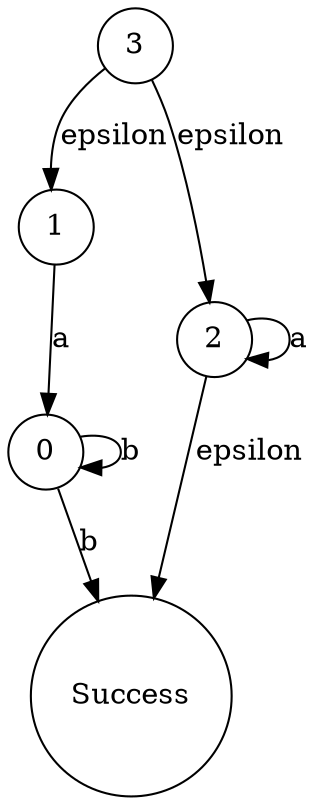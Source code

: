 digraph TestCase4 { 0 [shape=circle,label="0"]; 1 [shape=circle,label="1"]; 2 [shape=circle,label="2"]; 3 [shape=circle,label="3"]; 4 [shape=circle,label="Success"]; 0 -> 0[label="b"]; 0 -> 4[label="b"]; 1 -> 0[label="a"]; 2 -> 2[label="a"]; 2 -> 4[label="epsilon"]; 3 -> 1[label="epsilon"]; 3 -> 2[label="epsilon"]; }